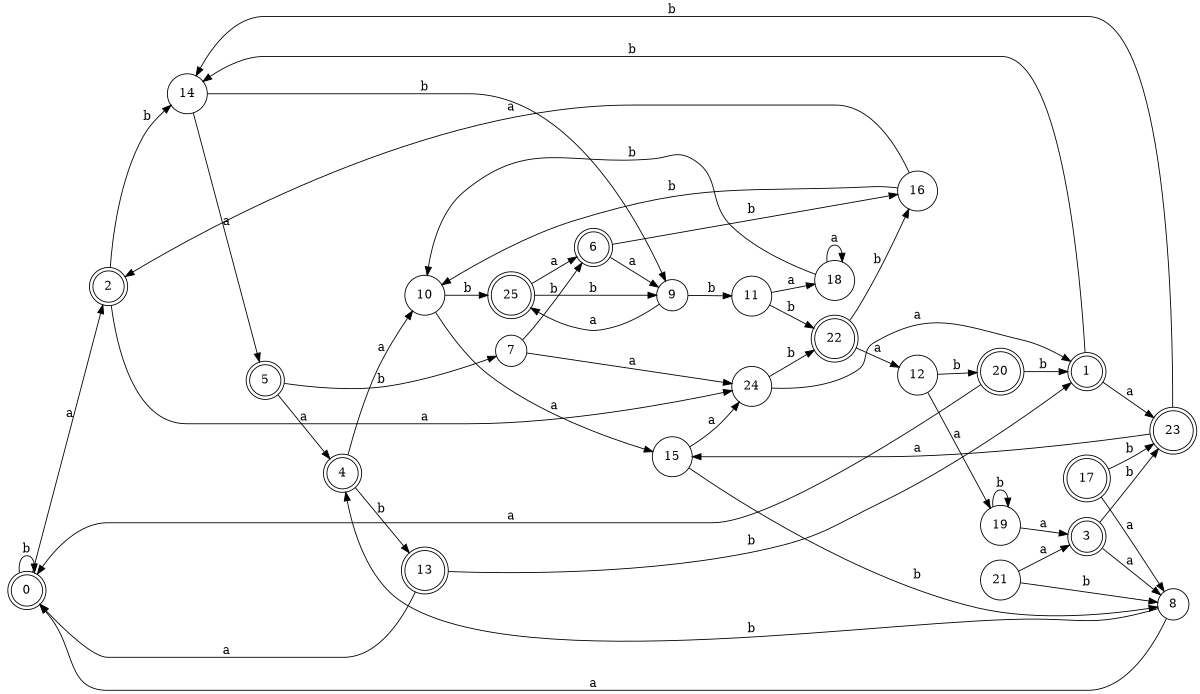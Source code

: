 digraph n21_5 {
__start0 [label="" shape="none"];

rankdir=LR;
size="8,5";

s0 [style="rounded,filled", color="black", fillcolor="white" shape="doublecircle", label="0"];
s1 [style="rounded,filled", color="black", fillcolor="white" shape="doublecircle", label="1"];
s2 [style="rounded,filled", color="black", fillcolor="white" shape="doublecircle", label="2"];
s3 [style="rounded,filled", color="black", fillcolor="white" shape="doublecircle", label="3"];
s4 [style="rounded,filled", color="black", fillcolor="white" shape="doublecircle", label="4"];
s5 [style="rounded,filled", color="black", fillcolor="white" shape="doublecircle", label="5"];
s6 [style="rounded,filled", color="black", fillcolor="white" shape="doublecircle", label="6"];
s7 [style="filled", color="black", fillcolor="white" shape="circle", label="7"];
s8 [style="filled", color="black", fillcolor="white" shape="circle", label="8"];
s9 [style="filled", color="black", fillcolor="white" shape="circle", label="9"];
s10 [style="filled", color="black", fillcolor="white" shape="circle", label="10"];
s11 [style="filled", color="black", fillcolor="white" shape="circle", label="11"];
s12 [style="filled", color="black", fillcolor="white" shape="circle", label="12"];
s13 [style="rounded,filled", color="black", fillcolor="white" shape="doublecircle", label="13"];
s14 [style="filled", color="black", fillcolor="white" shape="circle", label="14"];
s15 [style="filled", color="black", fillcolor="white" shape="circle", label="15"];
s16 [style="filled", color="black", fillcolor="white" shape="circle", label="16"];
s17 [style="rounded,filled", color="black", fillcolor="white" shape="doublecircle", label="17"];
s18 [style="filled", color="black", fillcolor="white" shape="circle", label="18"];
s19 [style="filled", color="black", fillcolor="white" shape="circle", label="19"];
s20 [style="rounded,filled", color="black", fillcolor="white" shape="doublecircle", label="20"];
s21 [style="filled", color="black", fillcolor="white" shape="circle", label="21"];
s22 [style="rounded,filled", color="black", fillcolor="white" shape="doublecircle", label="22"];
s23 [style="rounded,filled", color="black", fillcolor="white" shape="doublecircle", label="23"];
s24 [style="filled", color="black", fillcolor="white" shape="circle", label="24"];
s25 [style="rounded,filled", color="black", fillcolor="white" shape="doublecircle", label="25"];
s0 -> s2 [label="a"];
s0 -> s0 [label="b"];
s1 -> s23 [label="a"];
s1 -> s14 [label="b"];
s2 -> s24 [label="a"];
s2 -> s14 [label="b"];
s3 -> s8 [label="a"];
s3 -> s23 [label="b"];
s4 -> s10 [label="a"];
s4 -> s13 [label="b"];
s5 -> s4 [label="a"];
s5 -> s7 [label="b"];
s6 -> s9 [label="a"];
s6 -> s16 [label="b"];
s7 -> s24 [label="a"];
s7 -> s6 [label="b"];
s8 -> s0 [label="a"];
s8 -> s4 [label="b"];
s9 -> s25 [label="a"];
s9 -> s11 [label="b"];
s10 -> s15 [label="a"];
s10 -> s25 [label="b"];
s11 -> s18 [label="a"];
s11 -> s22 [label="b"];
s12 -> s19 [label="a"];
s12 -> s20 [label="b"];
s13 -> s0 [label="a"];
s13 -> s1 [label="b"];
s14 -> s5 [label="a"];
s14 -> s9 [label="b"];
s15 -> s24 [label="a"];
s15 -> s8 [label="b"];
s16 -> s2 [label="a"];
s16 -> s10 [label="b"];
s17 -> s8 [label="a"];
s17 -> s23 [label="b"];
s18 -> s18 [label="a"];
s18 -> s10 [label="b"];
s19 -> s3 [label="a"];
s19 -> s19 [label="b"];
s20 -> s0 [label="a"];
s20 -> s1 [label="b"];
s21 -> s3 [label="a"];
s21 -> s8 [label="b"];
s22 -> s12 [label="a"];
s22 -> s16 [label="b"];
s23 -> s15 [label="a"];
s23 -> s14 [label="b"];
s24 -> s1 [label="a"];
s24 -> s22 [label="b"];
s25 -> s6 [label="a"];
s25 -> s9 [label="b"];

}